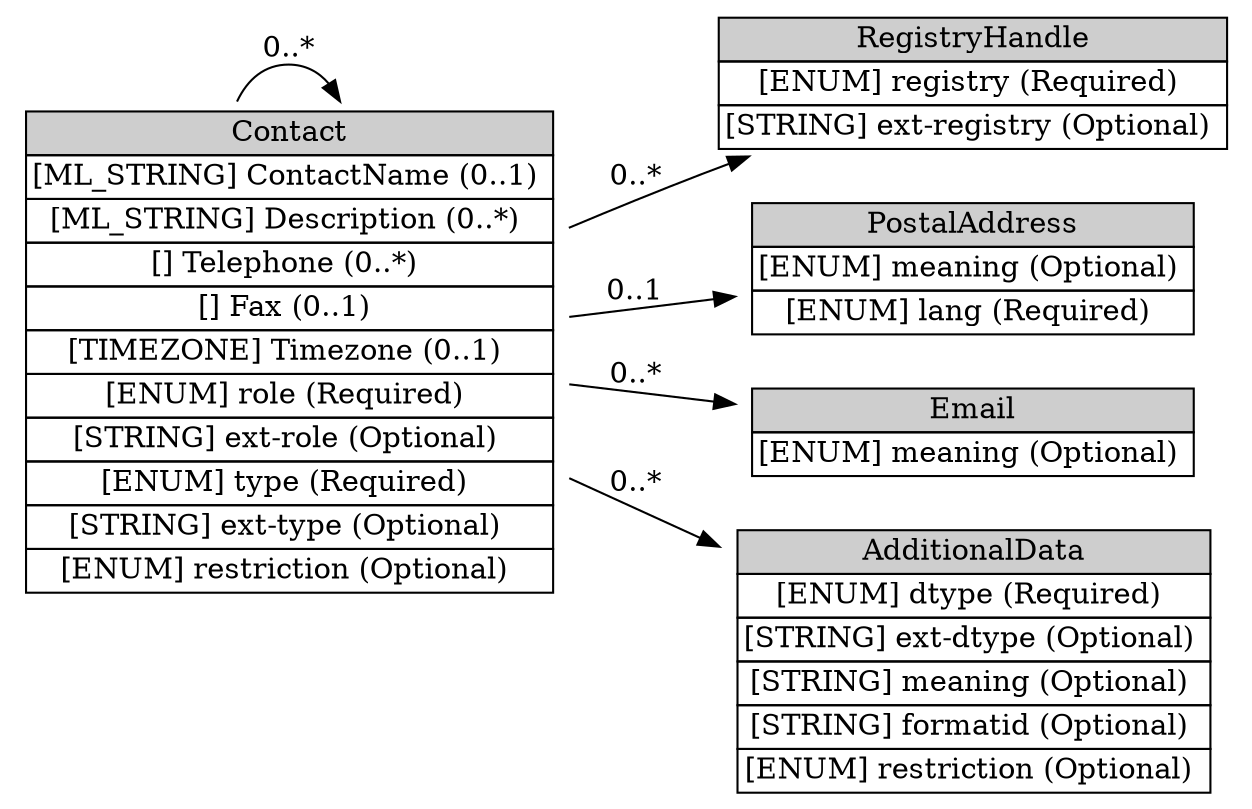 digraph Contact {
	graph [rankdir=LR];
	node [label="\N"];
	graph [bb="0,0,578,366"];
	Contact [label=<<table BORDER="0" CELLBORDER="1" CELLSPACING="0"> <tr > <td BGCOLOR="#CECECE" HREF="#" TITLE="The Contact class describes contact information for organizations and personnel involved in the incident. This class allows for the naming of the involved party, specifying contact information for them, and identifying their role in the incident. ">Contact</td> </tr>" %<tr><td HREF="#" TITLE="The name of the contact.  The contact may either be an organization or a person.  The type attribute disambiguates the semantics.">[ML_STRING] ContactName (0..1) </td></tr>%<tr><td HREF="#" TITLE="A free-form description of this contact.  In the case of a person, this is often the organizational title of the individual.">[ML_STRING] Description (0..*) </td></tr>%<tr><td HREF="#" TITLE="The telephone number of the contact.">[] Telephone (0..*) </td></tr>%<tr><td HREF="#" TITLE="The facsimile telephone number of the contact.">[] Fax (0..1) </td></tr>%<tr><td HREF="#" TITLE="The timezone in which the contact resides formatted according to Section 2.9.">[TIMEZONE] Timezone (0..1) </td></tr>%<tr><td HREF="#" TITLE="Indicates the role the contact fulfills.  This attribute is defined as an enumerated list:">[ENUM] role (Required) </td></tr>%<tr><td HREF="#" TITLE="A means by which to extend the role attribute. See Section 5.1.">[STRING] ext-role (Optional) </td></tr>%<tr><td HREF="#" TITLE="Indicates the type of contact being described. This attribute is defined as an enumerated list:">[ENUM] type (Required) </td></tr>%<tr><td HREF="#" TITLE="A means by which to extend the type attribute. See Section 5.1.">[STRING] ext-type (Optional) </td></tr>%<tr><td HREF="#" TITLE="This attribute is defined in Section 3.2.">[ENUM] restriction (Optional) </td></tr>%</table>>, shape=plaintext, pos="131,208", width="3.6111", height="3.1806"];
	RegistryHandle [label=<<table BORDER="0" CELLBORDER="1" CELLSPACING="0"> <tr > <td BGCOLOR="#CECECE" HREF="#" TITLE="The RegistryHandle class represents a handle into an Internet registry or community-specific database. The handle is specified in the element content and the type attribute specifies the database. ">RegistryHandle</td> </tr>" %<tr><td HREF="#" TITLE="The database to which the handle belongs.  The default value is &#39;local&#39;.  The possible values are:">[ENUM] registry (Required) </td></tr>%<tr><td HREF="#" TITLE="A means by which to extend the registry attribute.  See Section 5.1.">[STRING] ext-registry (Optional) </td></tr>%</table>>, shape=plaintext, pos="452,332", width="3.5", height="0.95833"];
	PostalAddress [label=<<table BORDER="0" CELLBORDER="1" CELLSPACING="0"> <tr > <td BGCOLOR="#CECECE" HREF="#" TITLE="The PostalAddress class specifies a postal address formatted according to the POSTAL data type (Section 2.11). ">PostalAddress</td> </tr>" %<tr><td HREF="#" TITLE="A free-form description of the element content.">[ENUM] meaning (Optional) </td></tr>%<tr><td HREF="#" TITLE="A valid language code per RFC 4646 [7] constrained by the definition of &quot;xs:language&quot;.  The interpretation of this code is described in Section 6.">[ENUM] lang (Required) </td></tr>%</table>>, shape=plaintext, pos="452,246", width="3.0278", height="0.95833"];
	Email [label=<<table BORDER="0" CELLBORDER="1" CELLSPACING="0"> <tr > <td BGCOLOR="#CECECE" HREF="#" TITLE="The Email class specifies an email address formatted according to EMAIL data type (Section 2.14). ">Email</td> </tr>" %<tr><td HREF="#" TITLE="A free-form description of the element content (e.g., hours of coverage for a given number).">[ENUM] meaning (Optional) </td></tr>%</table>>, shape=plaintext, pos="452,170", width="3.0278", height="0.68056"];
	AdditionalData [label=<<table BORDER="0" CELLBORDER="1" CELLSPACING="0"> <tr > <td BGCOLOR="#CECECE" HREF="#" TITLE="The AdditionalData class serves as an extension mechanism for information not otherwise represented in the data model. For relatively simple information, atomic data types (e.g., integers, strings) are provided with a mechanism to annotate their meaning. The class can also be used to extend the data model (and the associated Schema) to support proprietary extensions by encapsulating entire XML documents conforming to another Schema (e.g., IDMEF). A detailed discussion for extending the data model and the schema can be found in Section 5. ">AdditionalData</td> </tr>" %<tr><td HREF="#" TITLE="The data type of the element content.  The permitted values for this attribute are shown below.  The default value is &quot;string&quot;.">[ENUM] dtype (Required) </td></tr>%<tr><td HREF="#" TITLE="A means by which to extend the dtype attribute.  See Section 5.1.">[STRING] ext-dtype (Optional) </td></tr>%<tr><td HREF="#" TITLE="A free-form description of the element content.">[STRING] meaning (Optional) </td></tr>%<tr><td HREF="#" TITLE="An identifier referencing the format and semantics of the element content.">[STRING] formatid (Optional) </td></tr>%<tr><td HREF="#" TITLE="This attribute has been defined in Section 3.2.">[ENUM] restriction (Optional) </td></tr>%</table>>, shape=plaintext, pos="452,64", width="3.2778", height="1.7917"];
	Contact -> RegistryHandle [label="0..*", pos="e,350.36,297.95 261.65,263.64 283.06,272.36 305.08,281.1 326,289 330.81,290.82 335.73,292.64 340.72,294.46", lp="294,288.5"];
	Contact -> PostalAddress [label="0..1", pos="e,342.85,233.08 261.56,223.46 285.07,226.24 309.47,229.13 332.65,231.87", lp="294,236.5"];
	Contact -> Email [label="0..*", pos="e,342.85,182.92 261.56,192.54 285.07,189.76 309.47,186.87 332.65,184.13", lp="294,198.5"];
	Contact -> Contact [label="0..*", pos="e,155.56,322.05 106.44,322.05 111.42,333.04 119.61,340 131,340 139.01,340 145.43,336.56 150.28,330.7", lp="131,348.5"];
	Contact -> AdditionalData [label="0..*", pos="e,333.44,117.19 261.56,149.43 282.18,140.18 303.49,130.62 324.05,121.4", lp="294,148.5"];
}
